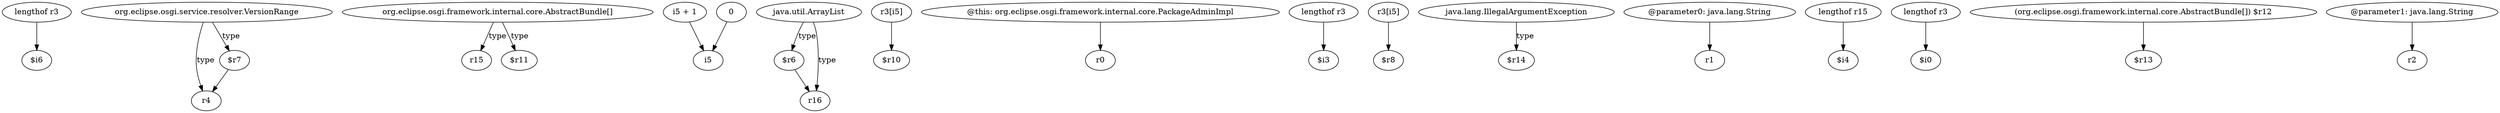 digraph g {
0[label="lengthof r3"]
1[label="$i6"]
0->1[label=""]
2[label="org.eclipse.osgi.service.resolver.VersionRange"]
3[label="r4"]
2->3[label="type"]
4[label="org.eclipse.osgi.framework.internal.core.AbstractBundle[]"]
5[label="r15"]
4->5[label="type"]
6[label="i5 + 1"]
7[label="i5"]
6->7[label=""]
8[label="java.util.ArrayList"]
9[label="$r6"]
8->9[label="type"]
10[label="$r7"]
2->10[label="type"]
11[label="r3[i5]"]
12[label="$r10"]
11->12[label=""]
13[label="r16"]
9->13[label=""]
14[label="@this: org.eclipse.osgi.framework.internal.core.PackageAdminImpl"]
15[label="r0"]
14->15[label=""]
16[label="lengthof r3"]
17[label="$i3"]
16->17[label=""]
18[label="r3[i5]"]
19[label="$r8"]
18->19[label=""]
20[label="java.lang.IllegalArgumentException"]
21[label="$r14"]
20->21[label="type"]
22[label="@parameter0: java.lang.String"]
23[label="r1"]
22->23[label=""]
24[label="lengthof r15"]
25[label="$i4"]
24->25[label=""]
26[label="0"]
26->7[label=""]
27[label="lengthof r3"]
28[label="$i0"]
27->28[label=""]
8->13[label="type"]
29[label="$r11"]
4->29[label="type"]
30[label="(org.eclipse.osgi.framework.internal.core.AbstractBundle[]) $r12"]
31[label="$r13"]
30->31[label=""]
32[label="@parameter1: java.lang.String"]
33[label="r2"]
32->33[label=""]
10->3[label=""]
}